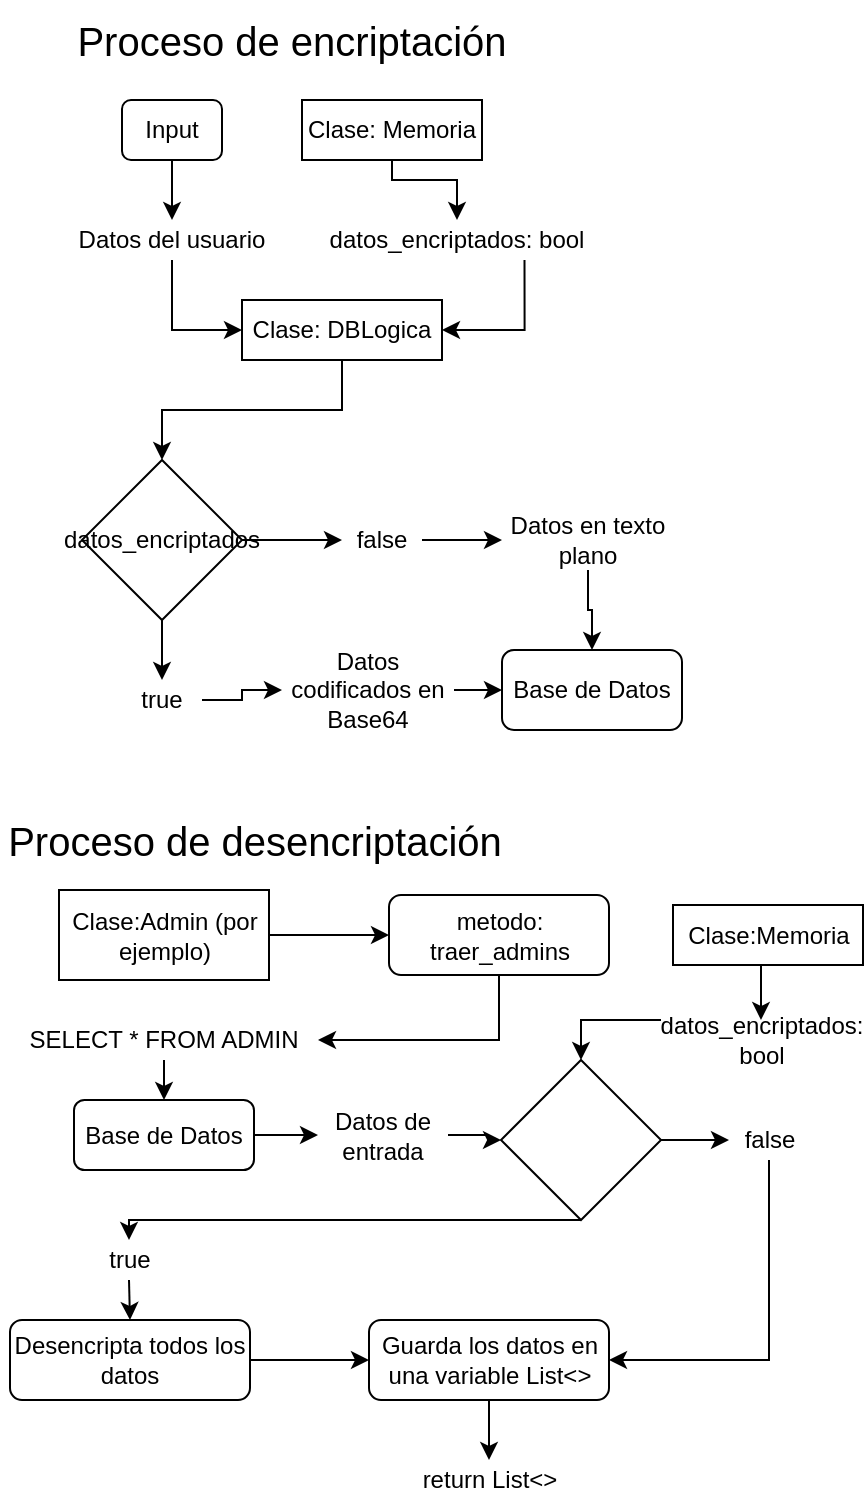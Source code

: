 <mxfile version="13.0.3" type="device"><diagram id="nF-sL1PJeo_CGFzXtupm" name="Page-1"><mxGraphModel dx="406" dy="235" grid="1" gridSize="10" guides="1" tooltips="1" connect="1" arrows="1" fold="1" page="1" pageScale="1" pageWidth="827" pageHeight="1169" math="0" shadow="0"><root><mxCell id="0"/><mxCell id="1" parent="0"/><mxCell id="kYdRqo4QH7hkHUqDzh3P-1" value="&lt;font style=&quot;font-size: 20px&quot;&gt;Proceso de encriptación&lt;/font&gt;" style="text;html=1;strokeColor=none;fillColor=none;align=center;verticalAlign=middle;whiteSpace=wrap;rounded=0;strokeWidth=7;" vertex="1" parent="1"><mxGeometry x="40" y="10" width="230" height="40" as="geometry"/></mxCell><mxCell id="kYdRqo4QH7hkHUqDzh3P-39" style="edgeStyle=orthogonalEdgeStyle;rounded=0;orthogonalLoop=1;jettySize=auto;html=1;exitX=0.5;exitY=1;exitDx=0;exitDy=0;entryX=0.5;entryY=0;entryDx=0;entryDy=0;" edge="1" parent="1" source="kYdRqo4QH7hkHUqDzh3P-4" target="kYdRqo4QH7hkHUqDzh3P-20"><mxGeometry relative="1" as="geometry"/></mxCell><mxCell id="kYdRqo4QH7hkHUqDzh3P-4" value="Input" style="rounded=1;whiteSpace=wrap;html=1;" vertex="1" parent="1"><mxGeometry x="70" y="60" width="50" height="30" as="geometry"/></mxCell><mxCell id="kYdRqo4QH7hkHUqDzh3P-41" style="edgeStyle=orthogonalEdgeStyle;rounded=0;orthogonalLoop=1;jettySize=auto;html=1;exitX=0.5;exitY=1;exitDx=0;exitDy=0;entryX=0.5;entryY=0;entryDx=0;entryDy=0;" edge="1" parent="1" source="kYdRqo4QH7hkHUqDzh3P-13" target="kYdRqo4QH7hkHUqDzh3P-14"><mxGeometry relative="1" as="geometry"><Array as="points"><mxPoint x="205" y="100"/><mxPoint x="238" y="100"/></Array></mxGeometry></mxCell><mxCell id="kYdRqo4QH7hkHUqDzh3P-13" value="Clase: Memoria" style="rounded=0;whiteSpace=wrap;html=1;strokeWidth=1;" vertex="1" parent="1"><mxGeometry x="160" y="60" width="90" height="30" as="geometry"/></mxCell><mxCell id="kYdRqo4QH7hkHUqDzh3P-42" style="edgeStyle=orthogonalEdgeStyle;rounded=0;orthogonalLoop=1;jettySize=auto;html=1;exitX=0.75;exitY=1;exitDx=0;exitDy=0;entryX=1;entryY=0.5;entryDx=0;entryDy=0;" edge="1" parent="1" source="kYdRqo4QH7hkHUqDzh3P-14" target="kYdRqo4QH7hkHUqDzh3P-16"><mxGeometry relative="1" as="geometry"/></mxCell><mxCell id="kYdRqo4QH7hkHUqDzh3P-14" value="datos_encriptados: bool" style="text;html=1;strokeColor=none;fillColor=none;align=center;verticalAlign=middle;whiteSpace=wrap;rounded=0;" vertex="1" parent="1"><mxGeometry x="170" y="120" width="135" height="20" as="geometry"/></mxCell><mxCell id="kYdRqo4QH7hkHUqDzh3P-25" style="edgeStyle=orthogonalEdgeStyle;rounded=0;orthogonalLoop=1;jettySize=auto;html=1;exitX=0.5;exitY=1;exitDx=0;exitDy=0;entryX=0.5;entryY=0;entryDx=0;entryDy=0;" edge="1" parent="1" source="kYdRqo4QH7hkHUqDzh3P-16" target="kYdRqo4QH7hkHUqDzh3P-24"><mxGeometry relative="1" as="geometry"/></mxCell><mxCell id="kYdRqo4QH7hkHUqDzh3P-16" value="Clase: DBLogica" style="rounded=0;whiteSpace=wrap;html=1;strokeWidth=1;" vertex="1" parent="1"><mxGeometry x="130" y="160" width="100" height="30" as="geometry"/></mxCell><mxCell id="kYdRqo4QH7hkHUqDzh3P-40" style="edgeStyle=orthogonalEdgeStyle;rounded=0;orthogonalLoop=1;jettySize=auto;html=1;exitX=0.5;exitY=1;exitDx=0;exitDy=0;entryX=0;entryY=0.5;entryDx=0;entryDy=0;" edge="1" parent="1" source="kYdRqo4QH7hkHUqDzh3P-20" target="kYdRqo4QH7hkHUqDzh3P-16"><mxGeometry relative="1" as="geometry"/></mxCell><mxCell id="kYdRqo4QH7hkHUqDzh3P-20" value="Datos del usuario" style="text;html=1;strokeColor=none;fillColor=none;align=center;verticalAlign=middle;whiteSpace=wrap;rounded=0;" vertex="1" parent="1"><mxGeometry x="45" y="120" width="100" height="20" as="geometry"/></mxCell><mxCell id="kYdRqo4QH7hkHUqDzh3P-28" style="edgeStyle=orthogonalEdgeStyle;rounded=0;orthogonalLoop=1;jettySize=auto;html=1;exitX=1;exitY=0.5;exitDx=0;exitDy=0;entryX=0;entryY=0.5;entryDx=0;entryDy=0;" edge="1" parent="1" source="kYdRqo4QH7hkHUqDzh3P-24" target="kYdRqo4QH7hkHUqDzh3P-27"><mxGeometry relative="1" as="geometry"/></mxCell><mxCell id="kYdRqo4QH7hkHUqDzh3P-29" style="edgeStyle=orthogonalEdgeStyle;rounded=0;orthogonalLoop=1;jettySize=auto;html=1;exitX=0.5;exitY=1;exitDx=0;exitDy=0;entryX=0.5;entryY=0;entryDx=0;entryDy=0;" edge="1" parent="1" source="kYdRqo4QH7hkHUqDzh3P-24" target="kYdRqo4QH7hkHUqDzh3P-26"><mxGeometry relative="1" as="geometry"/></mxCell><mxCell id="kYdRqo4QH7hkHUqDzh3P-24" value="datos_encriptados" style="rhombus;whiteSpace=wrap;html=1;strokeWidth=1;" vertex="1" parent="1"><mxGeometry x="50" y="240" width="80" height="80" as="geometry"/></mxCell><mxCell id="kYdRqo4QH7hkHUqDzh3P-43" style="edgeStyle=orthogonalEdgeStyle;rounded=0;orthogonalLoop=1;jettySize=auto;html=1;exitX=1;exitY=0.5;exitDx=0;exitDy=0;entryX=0;entryY=0.5;entryDx=0;entryDy=0;" edge="1" parent="1" source="kYdRqo4QH7hkHUqDzh3P-26" target="kYdRqo4QH7hkHUqDzh3P-33"><mxGeometry relative="1" as="geometry"/></mxCell><mxCell id="kYdRqo4QH7hkHUqDzh3P-26" value="true" style="text;html=1;strokeColor=none;fillColor=none;align=center;verticalAlign=middle;whiteSpace=wrap;rounded=0;" vertex="1" parent="1"><mxGeometry x="70" y="350" width="40" height="20" as="geometry"/></mxCell><mxCell id="kYdRqo4QH7hkHUqDzh3P-31" style="edgeStyle=orthogonalEdgeStyle;rounded=0;orthogonalLoop=1;jettySize=auto;html=1;exitX=1;exitY=0.5;exitDx=0;exitDy=0;entryX=0;entryY=0.5;entryDx=0;entryDy=0;" edge="1" parent="1" source="kYdRqo4QH7hkHUqDzh3P-27" target="kYdRqo4QH7hkHUqDzh3P-30"><mxGeometry relative="1" as="geometry"/></mxCell><mxCell id="kYdRqo4QH7hkHUqDzh3P-27" value="false" style="text;html=1;strokeColor=none;fillColor=none;align=center;verticalAlign=middle;whiteSpace=wrap;rounded=0;" vertex="1" parent="1"><mxGeometry x="180" y="270" width="40" height="20" as="geometry"/></mxCell><mxCell id="kYdRqo4QH7hkHUqDzh3P-37" style="edgeStyle=orthogonalEdgeStyle;rounded=0;orthogonalLoop=1;jettySize=auto;html=1;exitX=0.5;exitY=1;exitDx=0;exitDy=0;entryX=0.5;entryY=0;entryDx=0;entryDy=0;" edge="1" parent="1" source="kYdRqo4QH7hkHUqDzh3P-30" target="kYdRqo4QH7hkHUqDzh3P-32"><mxGeometry relative="1" as="geometry"/></mxCell><mxCell id="kYdRqo4QH7hkHUqDzh3P-30" value="Datos en texto plano" style="text;html=1;strokeColor=none;fillColor=none;align=center;verticalAlign=middle;whiteSpace=wrap;rounded=0;" vertex="1" parent="1"><mxGeometry x="260" y="265" width="86" height="30" as="geometry"/></mxCell><mxCell id="kYdRqo4QH7hkHUqDzh3P-32" value="Base de Datos" style="rounded=1;whiteSpace=wrap;html=1;strokeWidth=1;" vertex="1" parent="1"><mxGeometry x="260" y="335" width="90" height="40" as="geometry"/></mxCell><mxCell id="kYdRqo4QH7hkHUqDzh3P-38" style="edgeStyle=orthogonalEdgeStyle;rounded=0;orthogonalLoop=1;jettySize=auto;html=1;exitX=1;exitY=0.5;exitDx=0;exitDy=0;entryX=0;entryY=0.5;entryDx=0;entryDy=0;" edge="1" parent="1" source="kYdRqo4QH7hkHUqDzh3P-33" target="kYdRqo4QH7hkHUqDzh3P-32"><mxGeometry relative="1" as="geometry"/></mxCell><mxCell id="kYdRqo4QH7hkHUqDzh3P-33" value="Datos codificados en Base64" style="text;html=1;strokeColor=none;fillColor=none;align=center;verticalAlign=middle;whiteSpace=wrap;rounded=0;" vertex="1" parent="1"><mxGeometry x="150" y="340" width="86" height="30" as="geometry"/></mxCell><mxCell id="kYdRqo4QH7hkHUqDzh3P-44" value="&lt;font style=&quot;font-size: 20px&quot;&gt;Proceso de desencriptación&lt;/font&gt;" style="text;html=1;strokeColor=none;fillColor=none;align=center;verticalAlign=middle;whiteSpace=wrap;rounded=0;strokeWidth=7;" vertex="1" parent="1"><mxGeometry x="9" y="410" width="255" height="40" as="geometry"/></mxCell><mxCell id="kYdRqo4QH7hkHUqDzh3P-61" style="edgeStyle=orthogonalEdgeStyle;rounded=0;orthogonalLoop=1;jettySize=auto;html=1;exitX=1;exitY=0.5;exitDx=0;exitDy=0;entryX=0;entryY=0.5;entryDx=0;entryDy=0;" edge="1" parent="1" source="kYdRqo4QH7hkHUqDzh3P-46" target="kYdRqo4QH7hkHUqDzh3P-47"><mxGeometry relative="1" as="geometry"/></mxCell><mxCell id="kYdRqo4QH7hkHUqDzh3P-46" value="Base de Datos" style="rounded=1;whiteSpace=wrap;html=1;strokeWidth=1;" vertex="1" parent="1"><mxGeometry x="46" y="560" width="90" height="35" as="geometry"/></mxCell><mxCell id="kYdRqo4QH7hkHUqDzh3P-64" style="edgeStyle=orthogonalEdgeStyle;rounded=0;orthogonalLoop=1;jettySize=auto;html=1;exitX=1;exitY=0.5;exitDx=0;exitDy=0;" edge="1" parent="1" source="kYdRqo4QH7hkHUqDzh3P-47" target="kYdRqo4QH7hkHUqDzh3P-63"><mxGeometry relative="1" as="geometry"/></mxCell><mxCell id="kYdRqo4QH7hkHUqDzh3P-47" value="Datos de entrada" style="text;html=1;strokeColor=none;fillColor=none;align=center;verticalAlign=middle;whiteSpace=wrap;rounded=0;" vertex="1" parent="1"><mxGeometry x="168" y="562.5" width="65" height="30" as="geometry"/></mxCell><mxCell id="kYdRqo4QH7hkHUqDzh3P-70" style="edgeStyle=orthogonalEdgeStyle;rounded=0;orthogonalLoop=1;jettySize=auto;html=1;exitX=0.5;exitY=1;exitDx=0;exitDy=0;entryX=0.5;entryY=0;entryDx=0;entryDy=0;" edge="1" parent="1" target="kYdRqo4QH7hkHUqDzh3P-50"><mxGeometry relative="1" as="geometry"><mxPoint x="387" y="492.5" as="sourcePoint"/><mxPoint x="389.5" y="505" as="targetPoint"/></mxGeometry></mxCell><mxCell id="kYdRqo4QH7hkHUqDzh3P-49" value="Clase:Memoria" style="rounded=0;whiteSpace=wrap;html=1;strokeWidth=1;" vertex="1" parent="1"><mxGeometry x="345.5" y="462.5" width="95" height="30" as="geometry"/></mxCell><mxCell id="kYdRqo4QH7hkHUqDzh3P-84" style="edgeStyle=orthogonalEdgeStyle;rounded=0;orthogonalLoop=1;jettySize=auto;html=1;exitX=0;exitY=0;exitDx=0;exitDy=0;entryX=0.5;entryY=0;entryDx=0;entryDy=0;" edge="1" parent="1" source="kYdRqo4QH7hkHUqDzh3P-50" target="kYdRqo4QH7hkHUqDzh3P-63"><mxGeometry relative="1" as="geometry"><Array as="points"><mxPoint x="300" y="520"/></Array></mxGeometry></mxCell><mxCell id="kYdRqo4QH7hkHUqDzh3P-50" value="datos_encriptados: bool" style="text;html=1;strokeColor=none;fillColor=none;align=center;verticalAlign=middle;whiteSpace=wrap;rounded=0;" vertex="1" parent="1"><mxGeometry x="339.5" y="520" width="100" height="20" as="geometry"/></mxCell><mxCell id="kYdRqo4QH7hkHUqDzh3P-54" style="edgeStyle=orthogonalEdgeStyle;rounded=0;orthogonalLoop=1;jettySize=auto;html=1;exitX=1;exitY=0.5;exitDx=0;exitDy=0;entryX=0;entryY=0.5;entryDx=0;entryDy=0;" edge="1" parent="1" source="kYdRqo4QH7hkHUqDzh3P-52" target="kYdRqo4QH7hkHUqDzh3P-53"><mxGeometry relative="1" as="geometry"/></mxCell><mxCell id="kYdRqo4QH7hkHUqDzh3P-52" value="Clase:Admin (por ejemplo)" style="rounded=0;whiteSpace=wrap;html=1;strokeWidth=1;" vertex="1" parent="1"><mxGeometry x="38.5" y="455" width="105" height="45" as="geometry"/></mxCell><mxCell id="kYdRqo4QH7hkHUqDzh3P-69" style="edgeStyle=orthogonalEdgeStyle;rounded=0;orthogonalLoop=1;jettySize=auto;html=1;exitX=0.5;exitY=1;exitDx=0;exitDy=0;entryX=1;entryY=0.5;entryDx=0;entryDy=0;" edge="1" parent="1" source="kYdRqo4QH7hkHUqDzh3P-53" target="kYdRqo4QH7hkHUqDzh3P-57"><mxGeometry relative="1" as="geometry"/></mxCell><mxCell id="kYdRqo4QH7hkHUqDzh3P-53" value="metodo: traer_admins" style="rounded=1;whiteSpace=wrap;html=1;strokeWidth=1;" vertex="1" parent="1"><mxGeometry x="203.5" y="457.5" width="110" height="40" as="geometry"/></mxCell><mxCell id="kYdRqo4QH7hkHUqDzh3P-59" style="edgeStyle=orthogonalEdgeStyle;rounded=0;orthogonalLoop=1;jettySize=auto;html=1;exitX=0.5;exitY=1;exitDx=0;exitDy=0;entryX=0.5;entryY=0;entryDx=0;entryDy=0;" edge="1" parent="1" source="kYdRqo4QH7hkHUqDzh3P-57" target="kYdRqo4QH7hkHUqDzh3P-46"><mxGeometry relative="1" as="geometry"/></mxCell><mxCell id="kYdRqo4QH7hkHUqDzh3P-57" value="SELECT * FROM ADMIN" style="text;html=1;strokeColor=none;fillColor=none;align=center;verticalAlign=middle;whiteSpace=wrap;rounded=0;" vertex="1" parent="1"><mxGeometry x="14" y="520" width="154" height="20" as="geometry"/></mxCell><mxCell id="kYdRqo4QH7hkHUqDzh3P-68" style="edgeStyle=orthogonalEdgeStyle;rounded=0;orthogonalLoop=1;jettySize=auto;html=1;exitX=0.5;exitY=1;exitDx=0;exitDy=0;entryX=0.5;entryY=0;entryDx=0;entryDy=0;" edge="1" parent="1" source="kYdRqo4QH7hkHUqDzh3P-63" target="kYdRqo4QH7hkHUqDzh3P-67"><mxGeometry relative="1" as="geometry"><Array as="points"><mxPoint x="73.5" y="620"/></Array></mxGeometry></mxCell><mxCell id="kYdRqo4QH7hkHUqDzh3P-76" style="edgeStyle=orthogonalEdgeStyle;rounded=0;orthogonalLoop=1;jettySize=auto;html=1;exitX=1;exitY=0.5;exitDx=0;exitDy=0;entryX=0;entryY=0.5;entryDx=0;entryDy=0;" edge="1" parent="1" source="kYdRqo4QH7hkHUqDzh3P-63" target="kYdRqo4QH7hkHUqDzh3P-75"><mxGeometry relative="1" as="geometry"/></mxCell><mxCell id="kYdRqo4QH7hkHUqDzh3P-63" value="" style="rhombus;whiteSpace=wrap;html=1;strokeWidth=1;" vertex="1" parent="1"><mxGeometry x="259.5" y="540" width="80" height="80" as="geometry"/></mxCell><mxCell id="kYdRqo4QH7hkHUqDzh3P-74" style="edgeStyle=orthogonalEdgeStyle;rounded=0;orthogonalLoop=1;jettySize=auto;html=1;exitX=0.5;exitY=1;exitDx=0;exitDy=0;entryX=0.5;entryY=0;entryDx=0;entryDy=0;" edge="1" parent="1" source="kYdRqo4QH7hkHUqDzh3P-67" target="kYdRqo4QH7hkHUqDzh3P-73"><mxGeometry relative="1" as="geometry"/></mxCell><mxCell id="kYdRqo4QH7hkHUqDzh3P-67" value="true" style="text;html=1;strokeColor=none;fillColor=none;align=center;verticalAlign=middle;whiteSpace=wrap;rounded=0;" vertex="1" parent="1"><mxGeometry x="53.5" y="630" width="40" height="20" as="geometry"/></mxCell><mxCell id="kYdRqo4QH7hkHUqDzh3P-78" style="edgeStyle=orthogonalEdgeStyle;rounded=0;orthogonalLoop=1;jettySize=auto;html=1;exitX=1;exitY=0.5;exitDx=0;exitDy=0;entryX=0;entryY=0.5;entryDx=0;entryDy=0;" edge="1" parent="1" source="kYdRqo4QH7hkHUqDzh3P-73" target="kYdRqo4QH7hkHUqDzh3P-77"><mxGeometry relative="1" as="geometry"/></mxCell><mxCell id="kYdRqo4QH7hkHUqDzh3P-73" value="Desencripta todos los datos" style="rounded=1;whiteSpace=wrap;html=1;strokeWidth=1;" vertex="1" parent="1"><mxGeometry x="14" y="670" width="120" height="40" as="geometry"/></mxCell><mxCell id="kYdRqo4QH7hkHUqDzh3P-79" style="edgeStyle=orthogonalEdgeStyle;rounded=0;orthogonalLoop=1;jettySize=auto;html=1;exitX=0.5;exitY=1;exitDx=0;exitDy=0;entryX=1;entryY=0.5;entryDx=0;entryDy=0;" edge="1" parent="1" source="kYdRqo4QH7hkHUqDzh3P-75" target="kYdRqo4QH7hkHUqDzh3P-77"><mxGeometry relative="1" as="geometry"/></mxCell><mxCell id="kYdRqo4QH7hkHUqDzh3P-75" value="false" style="text;html=1;strokeColor=none;fillColor=none;align=center;verticalAlign=middle;whiteSpace=wrap;rounded=0;" vertex="1" parent="1"><mxGeometry x="373.5" y="570" width="40" height="20" as="geometry"/></mxCell><mxCell id="kYdRqo4QH7hkHUqDzh3P-81" style="edgeStyle=orthogonalEdgeStyle;rounded=0;orthogonalLoop=1;jettySize=auto;html=1;exitX=0.5;exitY=1;exitDx=0;exitDy=0;entryX=0.5;entryY=0;entryDx=0;entryDy=0;" edge="1" parent="1" source="kYdRqo4QH7hkHUqDzh3P-77" target="kYdRqo4QH7hkHUqDzh3P-80"><mxGeometry relative="1" as="geometry"/></mxCell><mxCell id="kYdRqo4QH7hkHUqDzh3P-77" value="Guarda los datos en una variable List&amp;lt;&amp;gt;" style="rounded=1;whiteSpace=wrap;html=1;strokeWidth=1;" vertex="1" parent="1"><mxGeometry x="193.5" y="670" width="120" height="40" as="geometry"/></mxCell><mxCell id="kYdRqo4QH7hkHUqDzh3P-80" value="return List&amp;lt;&amp;gt;" style="text;html=1;strokeColor=none;fillColor=none;align=center;verticalAlign=middle;whiteSpace=wrap;rounded=0;" vertex="1" parent="1"><mxGeometry x="216.5" y="740" width="74" height="20" as="geometry"/></mxCell></root></mxGraphModel></diagram></mxfile>